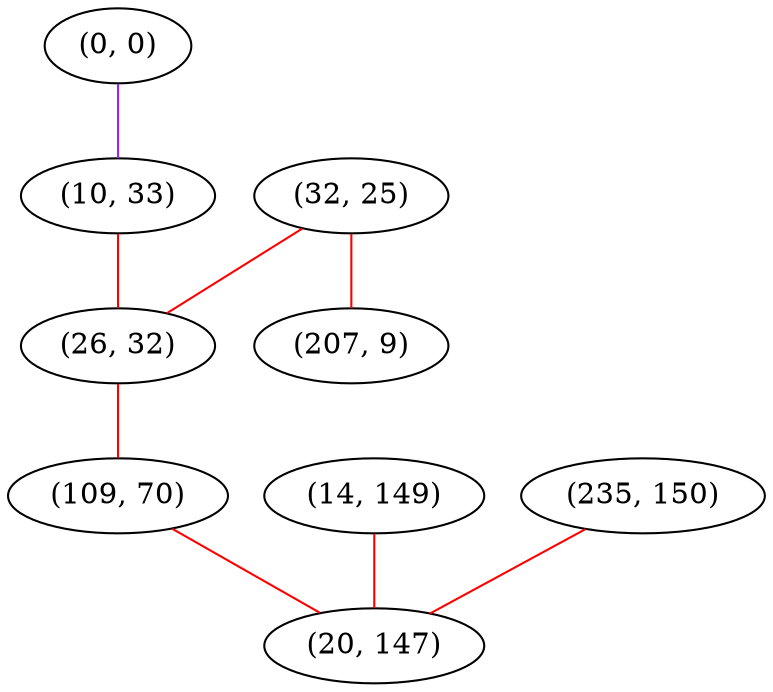 graph "" {
"(0, 0)";
"(10, 33)";
"(32, 25)";
"(26, 32)";
"(14, 149)";
"(235, 150)";
"(109, 70)";
"(20, 147)";
"(207, 9)";
"(0, 0)" -- "(10, 33)"  [color=purple, key=0, weight=4];
"(10, 33)" -- "(26, 32)"  [color=red, key=0, weight=1];
"(32, 25)" -- "(26, 32)"  [color=red, key=0, weight=1];
"(32, 25)" -- "(207, 9)"  [color=red, key=0, weight=1];
"(26, 32)" -- "(109, 70)"  [color=red, key=0, weight=1];
"(14, 149)" -- "(20, 147)"  [color=red, key=0, weight=1];
"(235, 150)" -- "(20, 147)"  [color=red, key=0, weight=1];
"(109, 70)" -- "(20, 147)"  [color=red, key=0, weight=1];
}
